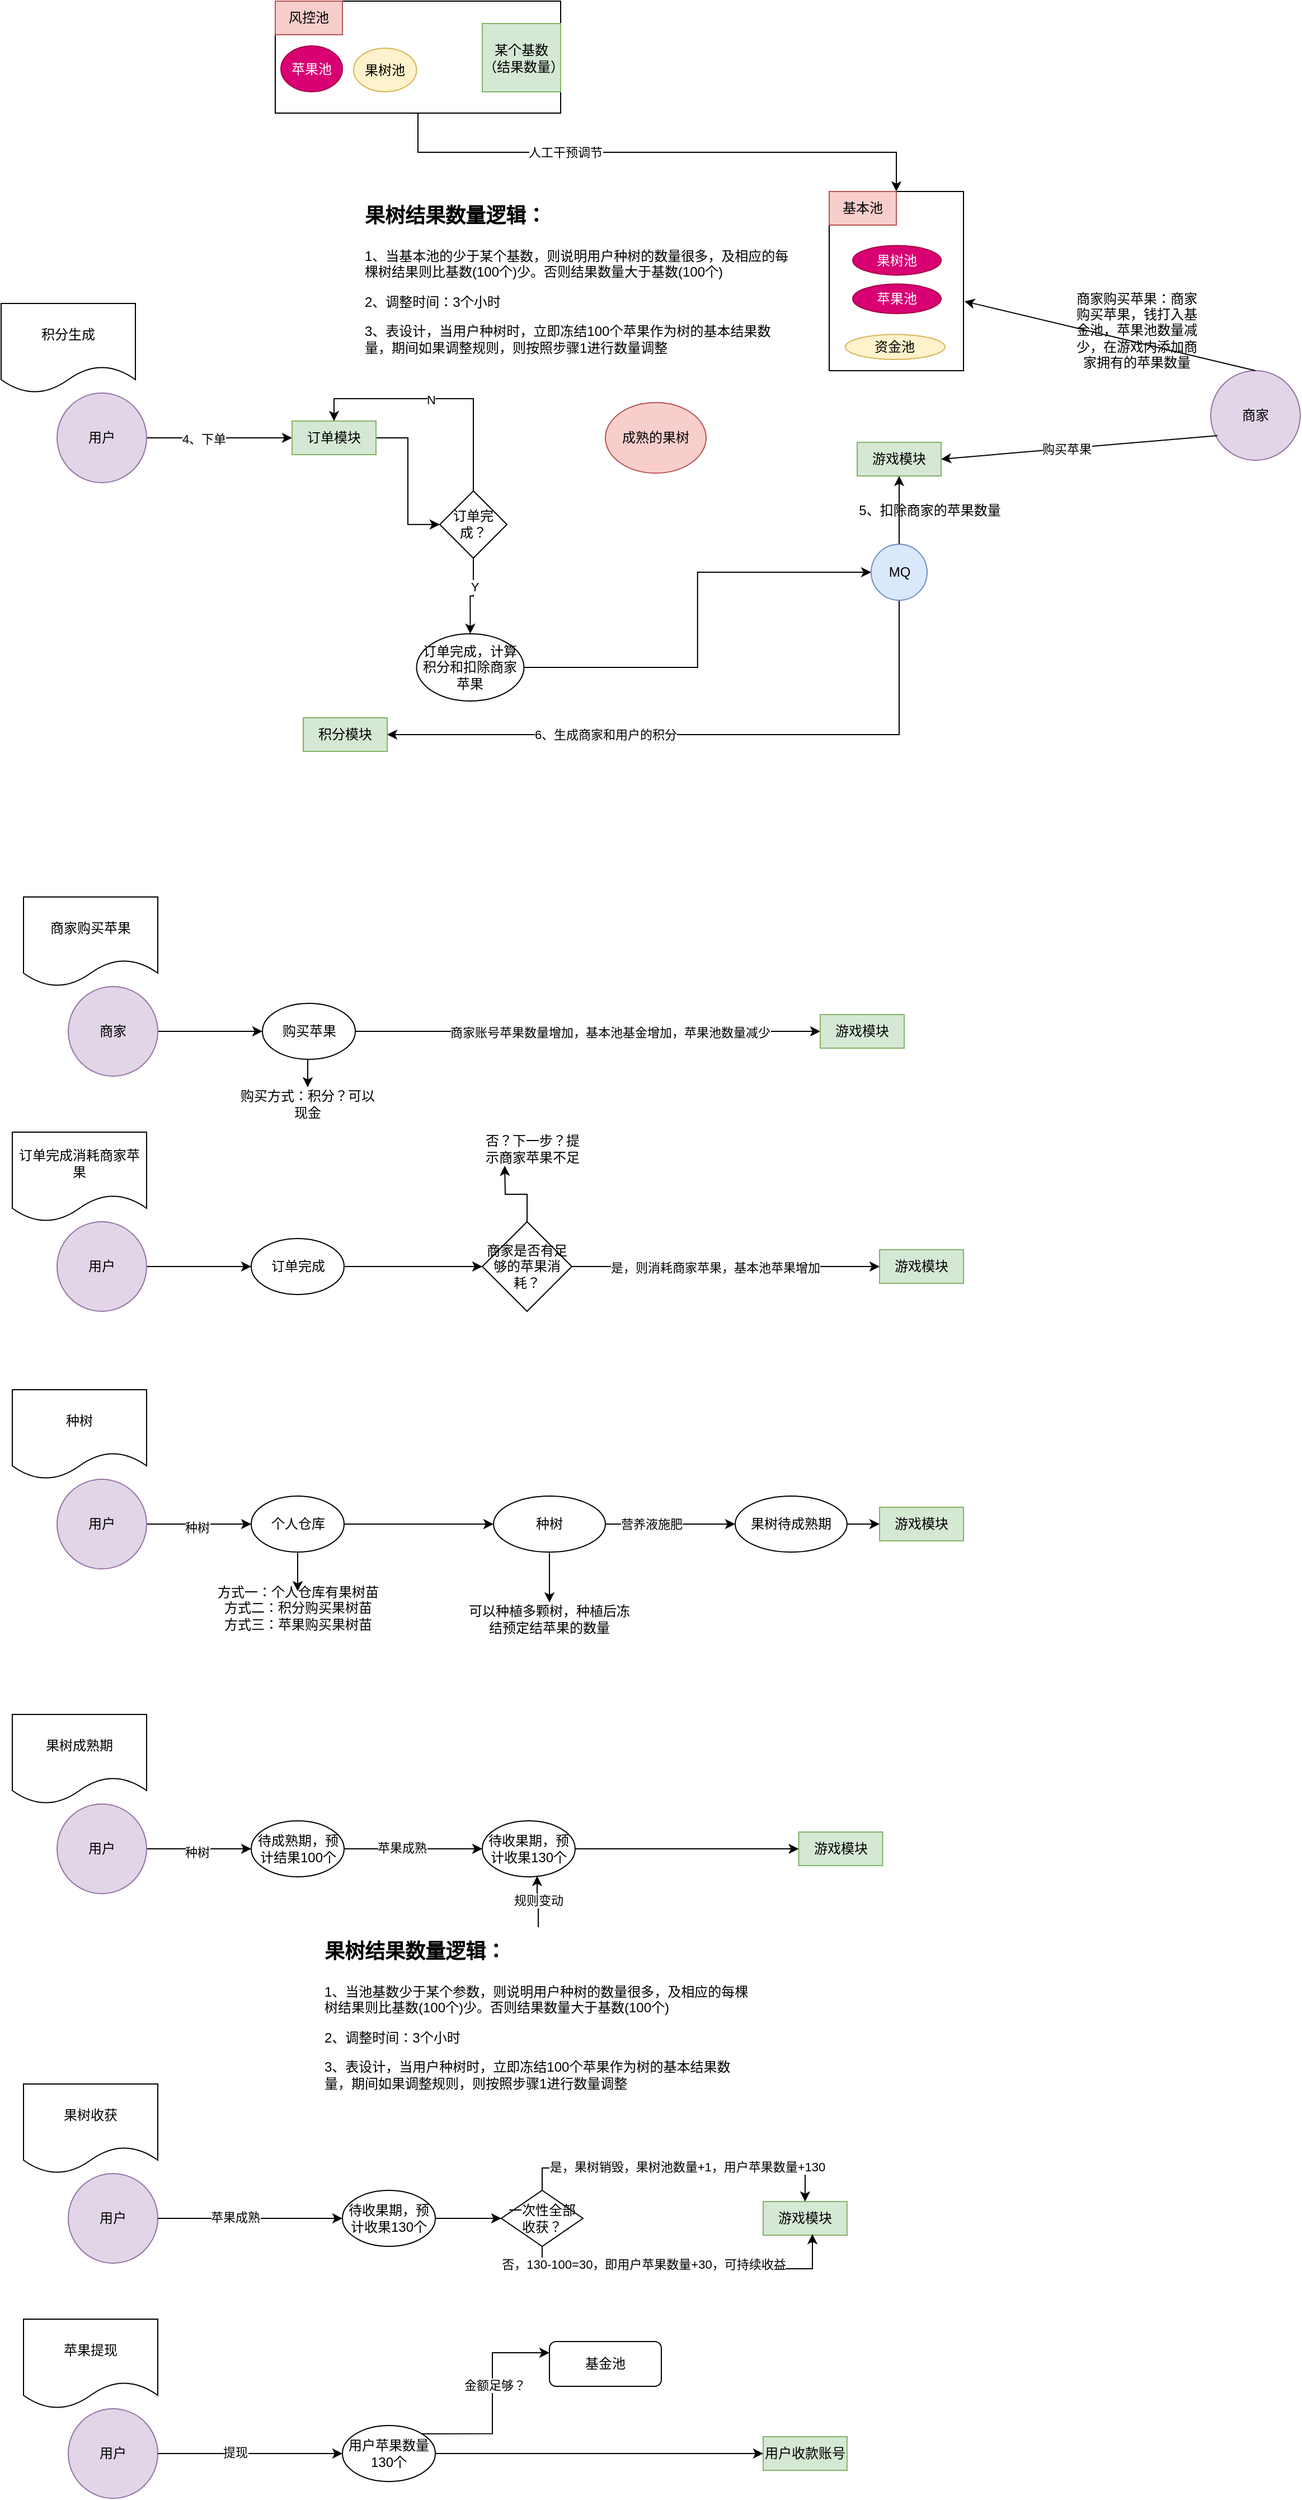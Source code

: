 <mxfile version="22.1.3" type="github">
  <diagram name="第 1 页" id="BHudBMk0eO3V-7AMpbIP">
    <mxGraphModel dx="1379" dy="828" grid="1" gridSize="10" guides="1" tooltips="1" connect="1" arrows="1" fold="1" page="1" pageScale="1" pageWidth="827" pageHeight="1169" math="0" shadow="0">
      <root>
        <mxCell id="0" />
        <mxCell id="1" parent="0" />
        <mxCell id="A0oJKM3CM-BFHdC1iKpo-1" value="积分生成" style="shape=document;whiteSpace=wrap;html=1;boundedLbl=1;" parent="1" vertex="1">
          <mxGeometry x="20" y="290" width="120" height="80" as="geometry" />
        </mxCell>
        <mxCell id="A0oJKM3CM-BFHdC1iKpo-2" style="edgeStyle=orthogonalEdgeStyle;rounded=0;orthogonalLoop=1;jettySize=auto;html=1;exitX=1;exitY=0.5;exitDx=0;exitDy=0;" parent="1" source="A0oJKM3CM-BFHdC1iKpo-4" target="A0oJKM3CM-BFHdC1iKpo-7" edge="1">
          <mxGeometry relative="1" as="geometry" />
        </mxCell>
        <mxCell id="A0oJKM3CM-BFHdC1iKpo-3" value="4、下单" style="edgeLabel;html=1;align=center;verticalAlign=middle;resizable=0;points=[];" parent="A0oJKM3CM-BFHdC1iKpo-2" vertex="1" connectable="0">
          <mxGeometry x="-0.217" y="-1" relative="1" as="geometry">
            <mxPoint as="offset" />
          </mxGeometry>
        </mxCell>
        <mxCell id="A0oJKM3CM-BFHdC1iKpo-4" value="用户" style="ellipse;whiteSpace=wrap;html=1;aspect=fixed;fillColor=#e1d5e7;strokeColor=#9673a6;" parent="1" vertex="1">
          <mxGeometry x="70" y="370" width="80" height="80" as="geometry" />
        </mxCell>
        <mxCell id="A0oJKM3CM-BFHdC1iKpo-5" value="商家" style="ellipse;whiteSpace=wrap;html=1;aspect=fixed;fillColor=#e1d5e7;strokeColor=#9673a6;" parent="1" vertex="1">
          <mxGeometry x="1100.95" y="350" width="80" height="80" as="geometry" />
        </mxCell>
        <mxCell id="A0oJKM3CM-BFHdC1iKpo-6" style="edgeStyle=orthogonalEdgeStyle;rounded=0;orthogonalLoop=1;jettySize=auto;html=1;exitX=1;exitY=0.5;exitDx=0;exitDy=0;entryX=0;entryY=0.5;entryDx=0;entryDy=0;" parent="1" source="A0oJKM3CM-BFHdC1iKpo-7" target="A0oJKM3CM-BFHdC1iKpo-29" edge="1">
          <mxGeometry relative="1" as="geometry" />
        </mxCell>
        <mxCell id="A0oJKM3CM-BFHdC1iKpo-7" value="订单模块" style="rounded=0;whiteSpace=wrap;html=1;fillColor=#d5e8d4;strokeColor=#82b366;" parent="1" vertex="1">
          <mxGeometry x="280" y="395" width="75" height="30" as="geometry" />
        </mxCell>
        <mxCell id="A0oJKM3CM-BFHdC1iKpo-8" value="" style="rounded=0;whiteSpace=wrap;html=1;" parent="1" vertex="1">
          <mxGeometry x="760" y="190" width="120" height="160" as="geometry" />
        </mxCell>
        <mxCell id="A0oJKM3CM-BFHdC1iKpo-9" value="基本池" style="text;html=1;strokeColor=#b85450;fillColor=#f8cecc;align=center;verticalAlign=middle;whiteSpace=wrap;rounded=0;" parent="1" vertex="1">
          <mxGeometry x="760" y="190" width="60" height="30" as="geometry" />
        </mxCell>
        <mxCell id="A0oJKM3CM-BFHdC1iKpo-10" value="苹果池" style="ellipse;whiteSpace=wrap;html=1;fillColor=#d80073;fontColor=#ffffff;strokeColor=#A50040;" parent="1" vertex="1">
          <mxGeometry x="780.95" y="272.6" width="79.05" height="26.4" as="geometry" />
        </mxCell>
        <mxCell id="A0oJKM3CM-BFHdC1iKpo-11" value="资金池" style="ellipse;whiteSpace=wrap;html=1;fillColor=#fff2cc;strokeColor=#d6b656;" parent="1" vertex="1">
          <mxGeometry x="774.4" y="317.6" width="89.05" height="22.4" as="geometry" />
        </mxCell>
        <mxCell id="A0oJKM3CM-BFHdC1iKpo-12" style="edgeStyle=orthogonalEdgeStyle;rounded=0;orthogonalLoop=1;jettySize=auto;html=1;exitX=0.5;exitY=1;exitDx=0;exitDy=0;entryX=1;entryY=0;entryDx=0;entryDy=0;" parent="1" source="A0oJKM3CM-BFHdC1iKpo-14" target="A0oJKM3CM-BFHdC1iKpo-9" edge="1">
          <mxGeometry relative="1" as="geometry">
            <mxPoint x="369.975" y="178" as="targetPoint" />
          </mxGeometry>
        </mxCell>
        <mxCell id="A0oJKM3CM-BFHdC1iKpo-13" value="人工干预调节" style="edgeLabel;html=1;align=center;verticalAlign=middle;resizable=0;points=[];" parent="A0oJKM3CM-BFHdC1iKpo-12" vertex="1" connectable="0">
          <mxGeometry x="-0.334" relative="1" as="geometry">
            <mxPoint x="1" as="offset" />
          </mxGeometry>
        </mxCell>
        <mxCell id="A0oJKM3CM-BFHdC1iKpo-14" value="" style="rounded=0;whiteSpace=wrap;html=1;" parent="1" vertex="1">
          <mxGeometry x="265" y="20" width="255" height="100" as="geometry" />
        </mxCell>
        <mxCell id="A0oJKM3CM-BFHdC1iKpo-15" value="风控池" style="text;html=1;strokeColor=#b85450;fillColor=#f8cecc;align=center;verticalAlign=middle;whiteSpace=wrap;rounded=0;" parent="1" vertex="1">
          <mxGeometry x="265" y="20" width="60" height="30" as="geometry" />
        </mxCell>
        <mxCell id="A0oJKM3CM-BFHdC1iKpo-16" value="苹果池" style="ellipse;whiteSpace=wrap;html=1;fillColor=#d80073;fontColor=#ffffff;strokeColor=#A50040;" parent="1" vertex="1">
          <mxGeometry x="270" y="60" width="55" height="41" as="geometry" />
        </mxCell>
        <mxCell id="A0oJKM3CM-BFHdC1iKpo-22" value="游戏模块" style="rounded=0;whiteSpace=wrap;html=1;fillColor=#d5e8d4;strokeColor=#82b366;" parent="1" vertex="1">
          <mxGeometry x="785" y="414" width="75" height="30" as="geometry" />
        </mxCell>
        <mxCell id="A0oJKM3CM-BFHdC1iKpo-25" style="edgeStyle=orthogonalEdgeStyle;rounded=0;orthogonalLoop=1;jettySize=auto;html=1;exitX=0.5;exitY=0;exitDx=0;exitDy=0;entryX=0.5;entryY=0;entryDx=0;entryDy=0;" parent="1" source="A0oJKM3CM-BFHdC1iKpo-29" target="A0oJKM3CM-BFHdC1iKpo-7" edge="1">
          <mxGeometry relative="1" as="geometry" />
        </mxCell>
        <mxCell id="A0oJKM3CM-BFHdC1iKpo-26" value="N" style="edgeLabel;html=1;align=center;verticalAlign=middle;resizable=0;points=[];" parent="A0oJKM3CM-BFHdC1iKpo-25" vertex="1" connectable="0">
          <mxGeometry x="0.063" y="1" relative="1" as="geometry">
            <mxPoint as="offset" />
          </mxGeometry>
        </mxCell>
        <mxCell id="A0oJKM3CM-BFHdC1iKpo-27" style="edgeStyle=orthogonalEdgeStyle;rounded=0;orthogonalLoop=1;jettySize=auto;html=1;exitX=0.5;exitY=1;exitDx=0;exitDy=0;entryX=0.5;entryY=0;entryDx=0;entryDy=0;" parent="1" source="A0oJKM3CM-BFHdC1iKpo-29" target="A0oJKM3CM-BFHdC1iKpo-31" edge="1">
          <mxGeometry relative="1" as="geometry" />
        </mxCell>
        <mxCell id="A0oJKM3CM-BFHdC1iKpo-28" value="Y" style="edgeLabel;html=1;align=center;verticalAlign=middle;resizable=0;points=[];" parent="A0oJKM3CM-BFHdC1iKpo-27" vertex="1" connectable="0">
          <mxGeometry x="-0.272" y="1" relative="1" as="geometry">
            <mxPoint as="offset" />
          </mxGeometry>
        </mxCell>
        <mxCell id="A0oJKM3CM-BFHdC1iKpo-29" value="订单完成？" style="rhombus;whiteSpace=wrap;html=1;" parent="1" vertex="1">
          <mxGeometry x="412" y="457.4" width="60" height="60" as="geometry" />
        </mxCell>
        <mxCell id="A0oJKM3CM-BFHdC1iKpo-30" style="edgeStyle=orthogonalEdgeStyle;rounded=0;orthogonalLoop=1;jettySize=auto;html=1;exitX=1;exitY=0.5;exitDx=0;exitDy=0;entryX=0;entryY=0.5;entryDx=0;entryDy=0;" parent="1" source="A0oJKM3CM-BFHdC1iKpo-31" target="A0oJKM3CM-BFHdC1iKpo-35" edge="1">
          <mxGeometry relative="1" as="geometry" />
        </mxCell>
        <mxCell id="A0oJKM3CM-BFHdC1iKpo-31" value="订单完成，计算积分和扣除商家苹果" style="ellipse;whiteSpace=wrap;html=1;" parent="1" vertex="1">
          <mxGeometry x="391.24" y="585" width="96" height="60" as="geometry" />
        </mxCell>
        <mxCell id="A0oJKM3CM-BFHdC1iKpo-32" style="edgeStyle=orthogonalEdgeStyle;rounded=0;orthogonalLoop=1;jettySize=auto;html=1;exitX=0.5;exitY=0;exitDx=0;exitDy=0;entryX=0.5;entryY=1;entryDx=0;entryDy=0;" parent="1" source="A0oJKM3CM-BFHdC1iKpo-35" target="A0oJKM3CM-BFHdC1iKpo-22" edge="1">
          <mxGeometry relative="1" as="geometry" />
        </mxCell>
        <mxCell id="A0oJKM3CM-BFHdC1iKpo-33" style="edgeStyle=orthogonalEdgeStyle;rounded=0;orthogonalLoop=1;jettySize=auto;html=1;exitX=0.5;exitY=1;exitDx=0;exitDy=0;entryX=1;entryY=0.5;entryDx=0;entryDy=0;" parent="1" source="A0oJKM3CM-BFHdC1iKpo-35" target="A0oJKM3CM-BFHdC1iKpo-37" edge="1">
          <mxGeometry relative="1" as="geometry" />
        </mxCell>
        <mxCell id="A0oJKM3CM-BFHdC1iKpo-34" value="6、生成商家和用户的积分" style="edgeLabel;html=1;align=center;verticalAlign=middle;resizable=0;points=[];" parent="A0oJKM3CM-BFHdC1iKpo-33" vertex="1" connectable="0">
          <mxGeometry x="0.324" relative="1" as="geometry">
            <mxPoint as="offset" />
          </mxGeometry>
        </mxCell>
        <mxCell id="A0oJKM3CM-BFHdC1iKpo-35" value="MQ" style="ellipse;whiteSpace=wrap;html=1;aspect=fixed;fillColor=#dae8fc;strokeColor=#6c8ebf;" parent="1" vertex="1">
          <mxGeometry x="797.5" y="505" width="50" height="50" as="geometry" />
        </mxCell>
        <mxCell id="A0oJKM3CM-BFHdC1iKpo-36" value="5、扣除商家的苹果数量" style="text;html=1;strokeColor=none;fillColor=none;align=center;verticalAlign=middle;whiteSpace=wrap;rounded=0;" parent="1" vertex="1">
          <mxGeometry x="780" y="460" width="140" height="30" as="geometry" />
        </mxCell>
        <mxCell id="A0oJKM3CM-BFHdC1iKpo-37" value="积分模块" style="rounded=0;whiteSpace=wrap;html=1;fillColor=#d5e8d4;strokeColor=#82b366;" parent="1" vertex="1">
          <mxGeometry x="290" y="660" width="75" height="30" as="geometry" />
        </mxCell>
        <mxCell id="A0oJKM3CM-BFHdC1iKpo-62" value="果树池" style="ellipse;whiteSpace=wrap;html=1;fillColor=#fff2cc;strokeColor=#d6b656;" parent="1" vertex="1">
          <mxGeometry x="335" y="62" width="56.24" height="39" as="geometry" />
        </mxCell>
        <mxCell id="A0oJKM3CM-BFHdC1iKpo-68" value="果树池" style="ellipse;whiteSpace=wrap;html=1;fillColor=#d80073;fontColor=#ffffff;strokeColor=#A50040;" parent="1" vertex="1">
          <mxGeometry x="780.95" y="238.3" width="79.05" height="26.4" as="geometry" />
        </mxCell>
        <mxCell id="A0oJKM3CM-BFHdC1iKpo-71" value="" style="endArrow=classic;html=1;rounded=0;exitX=0.5;exitY=0;exitDx=0;exitDy=0;entryX=1.008;entryY=0.613;entryDx=0;entryDy=0;entryPerimeter=0;" parent="1" source="A0oJKM3CM-BFHdC1iKpo-5" target="A0oJKM3CM-BFHdC1iKpo-8" edge="1">
          <mxGeometry width="50" height="50" relative="1" as="geometry">
            <mxPoint x="1090" y="330" as="sourcePoint" />
            <mxPoint x="1140" y="280" as="targetPoint" />
          </mxGeometry>
        </mxCell>
        <mxCell id="A0oJKM3CM-BFHdC1iKpo-72" value="商家购买苹果：商家购买苹果，钱打入基金池，苹果池数量减少，在游戏内添加商家拥有的苹果数量" style="text;html=1;strokeColor=none;fillColor=none;align=center;verticalAlign=middle;whiteSpace=wrap;rounded=0;" parent="1" vertex="1">
          <mxGeometry x="980" y="299" width="110" height="30" as="geometry" />
        </mxCell>
        <mxCell id="A0oJKM3CM-BFHdC1iKpo-73" value="" style="endArrow=classic;html=1;rounded=0;exitX=0.076;exitY=0.725;exitDx=0;exitDy=0;exitPerimeter=0;entryX=1;entryY=0.5;entryDx=0;entryDy=0;" parent="1" source="A0oJKM3CM-BFHdC1iKpo-5" target="A0oJKM3CM-BFHdC1iKpo-22" edge="1">
          <mxGeometry width="50" height="50" relative="1" as="geometry">
            <mxPoint x="1020" y="450" as="sourcePoint" />
            <mxPoint x="880" y="430" as="targetPoint" />
          </mxGeometry>
        </mxCell>
        <mxCell id="A0oJKM3CM-BFHdC1iKpo-74" value="购买苹果" style="edgeLabel;html=1;align=center;verticalAlign=middle;resizable=0;points=[];" parent="A0oJKM3CM-BFHdC1iKpo-73" vertex="1" connectable="0">
          <mxGeometry x="0.085" relative="1" as="geometry">
            <mxPoint x="-1" as="offset" />
          </mxGeometry>
        </mxCell>
        <mxCell id="A0oJKM3CM-BFHdC1iKpo-75" value="成熟的果树" style="ellipse;whiteSpace=wrap;html=1;fillColor=#f8cecc;strokeColor=#b85450;" parent="1" vertex="1">
          <mxGeometry x="560" y="378.5" width="90" height="63" as="geometry" />
        </mxCell>
        <mxCell id="A0oJKM3CM-BFHdC1iKpo-76" value="&lt;h1&gt;&lt;font style=&quot;font-size: 18px;&quot;&gt;果树结果数量逻辑：&lt;/font&gt;&lt;/h1&gt;&lt;p&gt;1、当基本池的少于某个基数，则说明用户种树的数量很多，及相应的每棵树结果则比基数(100个)少。否则结果数量大于基数(100个)&lt;/p&gt;&lt;p&gt;2、调整时间：3个小时&lt;/p&gt;&lt;p&gt;3、表设计，当用户种树时，立即冻结100个苹果作为树的基本结果数量，期间如果调整规则，则按照步骤1进行数量调整&lt;/p&gt;&lt;p&gt;&lt;br&gt;&lt;/p&gt;&lt;p&gt;&lt;br&gt;&lt;/p&gt;" style="text;html=1;strokeColor=none;fillColor=none;spacing=5;spacingTop=-20;whiteSpace=wrap;overflow=hidden;rounded=0;" parent="1" vertex="1">
          <mxGeometry x="340" y="190" width="392.76" height="150" as="geometry" />
        </mxCell>
        <mxCell id="A0oJKM3CM-BFHdC1iKpo-77" value="某个基数（结果数量）" style="text;html=1;strokeColor=#82b366;fillColor=#d5e8d4;align=center;verticalAlign=middle;whiteSpace=wrap;rounded=0;" parent="1" vertex="1">
          <mxGeometry x="450" y="40" width="70" height="61" as="geometry" />
        </mxCell>
        <mxCell id="A0oJKM3CM-BFHdC1iKpo-80" value="商家购买苹果" style="shape=document;whiteSpace=wrap;html=1;boundedLbl=1;" parent="1" vertex="1">
          <mxGeometry x="40" y="820" width="120" height="80" as="geometry" />
        </mxCell>
        <mxCell id="A0oJKM3CM-BFHdC1iKpo-92" style="edgeStyle=orthogonalEdgeStyle;rounded=0;orthogonalLoop=1;jettySize=auto;html=1;exitX=1;exitY=0.5;exitDx=0;exitDy=0;entryX=0;entryY=0.5;entryDx=0;entryDy=0;" parent="1" source="A0oJKM3CM-BFHdC1iKpo-81" target="A0oJKM3CM-BFHdC1iKpo-90" edge="1">
          <mxGeometry relative="1" as="geometry">
            <mxPoint x="360" y="960" as="targetPoint" />
          </mxGeometry>
        </mxCell>
        <mxCell id="A0oJKM3CM-BFHdC1iKpo-81" value="商家" style="ellipse;whiteSpace=wrap;html=1;aspect=fixed;fillColor=#e1d5e7;strokeColor=#9673a6;" parent="1" vertex="1">
          <mxGeometry x="80" y="900" width="80" height="80" as="geometry" />
        </mxCell>
        <mxCell id="A0oJKM3CM-BFHdC1iKpo-93" style="edgeStyle=orthogonalEdgeStyle;rounded=0;orthogonalLoop=1;jettySize=auto;html=1;exitX=1;exitY=0.5;exitDx=0;exitDy=0;entryX=0;entryY=0.5;entryDx=0;entryDy=0;" parent="1" source="A0oJKM3CM-BFHdC1iKpo-90" target="A0oJKM3CM-BFHdC1iKpo-91" edge="1">
          <mxGeometry relative="1" as="geometry" />
        </mxCell>
        <mxCell id="A0oJKM3CM-BFHdC1iKpo-106" value="商家账号苹果数量增加，基本池基金增加，苹果池数量减少" style="edgeLabel;html=1;align=center;verticalAlign=middle;resizable=0;points=[];" parent="A0oJKM3CM-BFHdC1iKpo-93" vertex="1" connectable="0">
          <mxGeometry x="0.095" y="-1" relative="1" as="geometry">
            <mxPoint as="offset" />
          </mxGeometry>
        </mxCell>
        <mxCell id="A0oJKM3CM-BFHdC1iKpo-95" style="edgeStyle=orthogonalEdgeStyle;rounded=0;orthogonalLoop=1;jettySize=auto;html=1;exitX=0.5;exitY=1;exitDx=0;exitDy=0;entryX=0.5;entryY=0;entryDx=0;entryDy=0;" parent="1" source="A0oJKM3CM-BFHdC1iKpo-90" target="A0oJKM3CM-BFHdC1iKpo-94" edge="1">
          <mxGeometry relative="1" as="geometry" />
        </mxCell>
        <mxCell id="A0oJKM3CM-BFHdC1iKpo-90" value="购买苹果" style="ellipse;whiteSpace=wrap;html=1;" parent="1" vertex="1">
          <mxGeometry x="253.5" y="915" width="83" height="50" as="geometry" />
        </mxCell>
        <mxCell id="A0oJKM3CM-BFHdC1iKpo-91" value="游戏模块" style="rounded=0;whiteSpace=wrap;html=1;fillColor=#d5e8d4;strokeColor=#82b366;" parent="1" vertex="1">
          <mxGeometry x="752" y="925" width="75" height="30" as="geometry" />
        </mxCell>
        <mxCell id="A0oJKM3CM-BFHdC1iKpo-94" value="购买方式：积分？可以&lt;br&gt;现金" style="text;html=1;strokeColor=none;fillColor=none;align=center;verticalAlign=middle;whiteSpace=wrap;rounded=0;" parent="1" vertex="1">
          <mxGeometry x="233" y="990" width="122" height="30" as="geometry" />
        </mxCell>
        <mxCell id="A0oJKM3CM-BFHdC1iKpo-97" value="订单完成消耗商家苹果" style="shape=document;whiteSpace=wrap;html=1;boundedLbl=1;" parent="1" vertex="1">
          <mxGeometry x="30" y="1030" width="120" height="80" as="geometry" />
        </mxCell>
        <mxCell id="A0oJKM3CM-BFHdC1iKpo-98" style="edgeStyle=orthogonalEdgeStyle;rounded=0;orthogonalLoop=1;jettySize=auto;html=1;exitX=1;exitY=0.5;exitDx=0;exitDy=0;entryX=0;entryY=0.5;entryDx=0;entryDy=0;" parent="1" source="A0oJKM3CM-BFHdC1iKpo-99" target="A0oJKM3CM-BFHdC1iKpo-103" edge="1">
          <mxGeometry relative="1" as="geometry">
            <mxPoint x="350" y="1170" as="targetPoint" />
          </mxGeometry>
        </mxCell>
        <mxCell id="A0oJKM3CM-BFHdC1iKpo-99" value="用户" style="ellipse;whiteSpace=wrap;html=1;aspect=fixed;fillColor=#e1d5e7;strokeColor=#9673a6;" parent="1" vertex="1">
          <mxGeometry x="70" y="1110" width="80" height="80" as="geometry" />
        </mxCell>
        <mxCell id="A0oJKM3CM-BFHdC1iKpo-113" style="edgeStyle=orthogonalEdgeStyle;rounded=0;orthogonalLoop=1;jettySize=auto;html=1;exitX=1;exitY=0.5;exitDx=0;exitDy=0;entryX=0;entryY=0.5;entryDx=0;entryDy=0;" parent="1" source="A0oJKM3CM-BFHdC1iKpo-103" target="A0oJKM3CM-BFHdC1iKpo-107" edge="1">
          <mxGeometry relative="1" as="geometry" />
        </mxCell>
        <mxCell id="A0oJKM3CM-BFHdC1iKpo-103" value="订单完成" style="ellipse;whiteSpace=wrap;html=1;" parent="1" vertex="1">
          <mxGeometry x="243.5" y="1125" width="83" height="50" as="geometry" />
        </mxCell>
        <mxCell id="A0oJKM3CM-BFHdC1iKpo-104" value="游戏模块" style="rounded=0;whiteSpace=wrap;html=1;fillColor=#d5e8d4;strokeColor=#82b366;" parent="1" vertex="1">
          <mxGeometry x="805" y="1135" width="75" height="30" as="geometry" />
        </mxCell>
        <mxCell id="A0oJKM3CM-BFHdC1iKpo-108" style="edgeStyle=orthogonalEdgeStyle;rounded=0;orthogonalLoop=1;jettySize=auto;html=1;exitX=1;exitY=0.5;exitDx=0;exitDy=0;entryX=0;entryY=0.5;entryDx=0;entryDy=0;" parent="1" source="A0oJKM3CM-BFHdC1iKpo-107" target="A0oJKM3CM-BFHdC1iKpo-104" edge="1">
          <mxGeometry relative="1" as="geometry">
            <mxPoint x="700" y="1160" as="targetPoint" />
          </mxGeometry>
        </mxCell>
        <mxCell id="A0oJKM3CM-BFHdC1iKpo-110" value="是，则消耗商家苹果，基本池苹果增加" style="edgeLabel;html=1;align=center;verticalAlign=middle;resizable=0;points=[];" parent="A0oJKM3CM-BFHdC1iKpo-108" vertex="1" connectable="0">
          <mxGeometry x="-0.074" y="-1" relative="1" as="geometry">
            <mxPoint as="offset" />
          </mxGeometry>
        </mxCell>
        <mxCell id="A0oJKM3CM-BFHdC1iKpo-111" style="edgeStyle=orthogonalEdgeStyle;rounded=0;orthogonalLoop=1;jettySize=auto;html=1;exitX=0.5;exitY=0;exitDx=0;exitDy=0;" parent="1" source="A0oJKM3CM-BFHdC1iKpo-107" edge="1">
          <mxGeometry relative="1" as="geometry">
            <mxPoint x="470" y="1060" as="targetPoint" />
          </mxGeometry>
        </mxCell>
        <mxCell id="A0oJKM3CM-BFHdC1iKpo-107" value="商家是否有足够的苹果消耗？" style="rhombus;whiteSpace=wrap;html=1;" parent="1" vertex="1">
          <mxGeometry x="450" y="1110" width="80" height="80" as="geometry" />
        </mxCell>
        <mxCell id="A0oJKM3CM-BFHdC1iKpo-112" value="否？下一步？提示商家苹果不足" style="text;html=1;strokeColor=none;fillColor=none;align=center;verticalAlign=middle;whiteSpace=wrap;rounded=0;" parent="1" vertex="1">
          <mxGeometry x="450" y="1030" width="90" height="30" as="geometry" />
        </mxCell>
        <mxCell id="A0oJKM3CM-BFHdC1iKpo-114" value="种树" style="shape=document;whiteSpace=wrap;html=1;boundedLbl=1;" parent="1" vertex="1">
          <mxGeometry x="30" y="1260" width="120" height="80" as="geometry" />
        </mxCell>
        <mxCell id="A0oJKM3CM-BFHdC1iKpo-115" style="edgeStyle=orthogonalEdgeStyle;rounded=0;orthogonalLoop=1;jettySize=auto;html=1;exitX=1;exitY=0.5;exitDx=0;exitDy=0;entryX=0;entryY=0.5;entryDx=0;entryDy=0;" parent="1" source="A0oJKM3CM-BFHdC1iKpo-116" target="A0oJKM3CM-BFHdC1iKpo-119" edge="1">
          <mxGeometry relative="1" as="geometry">
            <mxPoint x="350" y="1400" as="targetPoint" />
          </mxGeometry>
        </mxCell>
        <mxCell id="A0oJKM3CM-BFHdC1iKpo-128" value="种树" style="edgeLabel;html=1;align=center;verticalAlign=middle;resizable=0;points=[];" parent="A0oJKM3CM-BFHdC1iKpo-115" vertex="1" connectable="0">
          <mxGeometry x="-0.037" y="-3" relative="1" as="geometry">
            <mxPoint as="offset" />
          </mxGeometry>
        </mxCell>
        <mxCell id="A0oJKM3CM-BFHdC1iKpo-116" value="用户" style="ellipse;whiteSpace=wrap;html=1;aspect=fixed;fillColor=#e1d5e7;strokeColor=#9673a6;" parent="1" vertex="1">
          <mxGeometry x="70" y="1340" width="80" height="80" as="geometry" />
        </mxCell>
        <mxCell id="A0oJKM3CM-BFHdC1iKpo-117" style="edgeStyle=orthogonalEdgeStyle;rounded=0;orthogonalLoop=1;jettySize=auto;html=1;exitX=0.5;exitY=1;exitDx=0;exitDy=0;entryX=0.5;entryY=0;entryDx=0;entryDy=0;" parent="1" source="A0oJKM3CM-BFHdC1iKpo-119" target="A0oJKM3CM-BFHdC1iKpo-121" edge="1">
          <mxGeometry relative="1" as="geometry" />
        </mxCell>
        <mxCell id="A0oJKM3CM-BFHdC1iKpo-118" style="edgeStyle=orthogonalEdgeStyle;rounded=0;orthogonalLoop=1;jettySize=auto;html=1;exitX=1;exitY=0.5;exitDx=0;exitDy=0;entryX=0;entryY=0.5;entryDx=0;entryDy=0;" parent="1" source="A0oJKM3CM-BFHdC1iKpo-119" target="A0oJKM3CM-BFHdC1iKpo-129" edge="1">
          <mxGeometry relative="1" as="geometry">
            <mxPoint x="450" y="1380" as="targetPoint" />
          </mxGeometry>
        </mxCell>
        <mxCell id="A0oJKM3CM-BFHdC1iKpo-119" value="个人仓库" style="ellipse;whiteSpace=wrap;html=1;" parent="1" vertex="1">
          <mxGeometry x="243.5" y="1355" width="83" height="50" as="geometry" />
        </mxCell>
        <mxCell id="A0oJKM3CM-BFHdC1iKpo-120" value="游戏模块" style="rounded=0;whiteSpace=wrap;html=1;fillColor=#d5e8d4;strokeColor=#82b366;" parent="1" vertex="1">
          <mxGeometry x="805" y="1365" width="75" height="30" as="geometry" />
        </mxCell>
        <mxCell id="A0oJKM3CM-BFHdC1iKpo-121" value="方式一：个人仓库有果树苗&lt;br&gt;方式二：积分购买果树苗&lt;br&gt;方式三：苹果购买果树苗" style="text;html=1;strokeColor=none;fillColor=none;align=center;verticalAlign=middle;whiteSpace=wrap;rounded=0;" parent="1" vertex="1">
          <mxGeometry x="201.5" y="1440" width="167" height="30" as="geometry" />
        </mxCell>
        <mxCell id="A0oJKM3CM-BFHdC1iKpo-132" value="" style="edgeStyle=orthogonalEdgeStyle;rounded=0;orthogonalLoop=1;jettySize=auto;html=1;" parent="1" source="A0oJKM3CM-BFHdC1iKpo-129" target="A0oJKM3CM-BFHdC1iKpo-131" edge="1">
          <mxGeometry relative="1" as="geometry" />
        </mxCell>
        <mxCell id="A0oJKM3CM-BFHdC1iKpo-134" value="营养液施肥" style="edgeLabel;html=1;align=center;verticalAlign=middle;resizable=0;points=[];" parent="A0oJKM3CM-BFHdC1iKpo-132" vertex="1" connectable="0">
          <mxGeometry x="-0.3" relative="1" as="geometry">
            <mxPoint as="offset" />
          </mxGeometry>
        </mxCell>
        <mxCell id="A0oJKM3CM-BFHdC1iKpo-136" style="edgeStyle=orthogonalEdgeStyle;rounded=0;orthogonalLoop=1;jettySize=auto;html=1;exitX=0.5;exitY=1;exitDx=0;exitDy=0;entryX=0.5;entryY=0;entryDx=0;entryDy=0;" parent="1" source="A0oJKM3CM-BFHdC1iKpo-129" target="A0oJKM3CM-BFHdC1iKpo-135" edge="1">
          <mxGeometry relative="1" as="geometry" />
        </mxCell>
        <mxCell id="A0oJKM3CM-BFHdC1iKpo-129" value="种树" style="ellipse;whiteSpace=wrap;html=1;" parent="1" vertex="1">
          <mxGeometry x="460" y="1355" width="100" height="50" as="geometry" />
        </mxCell>
        <mxCell id="A0oJKM3CM-BFHdC1iKpo-133" style="edgeStyle=orthogonalEdgeStyle;rounded=0;orthogonalLoop=1;jettySize=auto;html=1;exitX=1;exitY=0.5;exitDx=0;exitDy=0;entryX=0;entryY=0.5;entryDx=0;entryDy=0;" parent="1" source="A0oJKM3CM-BFHdC1iKpo-131" target="A0oJKM3CM-BFHdC1iKpo-120" edge="1">
          <mxGeometry relative="1" as="geometry" />
        </mxCell>
        <mxCell id="A0oJKM3CM-BFHdC1iKpo-131" value="果树待成熟期" style="ellipse;whiteSpace=wrap;html=1;" parent="1" vertex="1">
          <mxGeometry x="675.95" y="1355" width="100" height="50" as="geometry" />
        </mxCell>
        <mxCell id="A0oJKM3CM-BFHdC1iKpo-135" value="可以种植多颗树，种植后冻结预定结苹果的数量" style="text;html=1;strokeColor=none;fillColor=none;align=center;verticalAlign=middle;whiteSpace=wrap;rounded=0;" parent="1" vertex="1">
          <mxGeometry x="435" y="1450" width="150" height="30" as="geometry" />
        </mxCell>
        <mxCell id="A0oJKM3CM-BFHdC1iKpo-137" value="果树成熟期" style="shape=document;whiteSpace=wrap;html=1;boundedLbl=1;" parent="1" vertex="1">
          <mxGeometry x="30" y="1550" width="120" height="80" as="geometry" />
        </mxCell>
        <mxCell id="A0oJKM3CM-BFHdC1iKpo-138" style="edgeStyle=orthogonalEdgeStyle;rounded=0;orthogonalLoop=1;jettySize=auto;html=1;exitX=1;exitY=0.5;exitDx=0;exitDy=0;entryX=0;entryY=0.5;entryDx=0;entryDy=0;" parent="1" source="A0oJKM3CM-BFHdC1iKpo-140" target="A0oJKM3CM-BFHdC1iKpo-143" edge="1">
          <mxGeometry relative="1" as="geometry">
            <mxPoint x="350" y="1690" as="targetPoint" />
          </mxGeometry>
        </mxCell>
        <mxCell id="A0oJKM3CM-BFHdC1iKpo-139" value="种树" style="edgeLabel;html=1;align=center;verticalAlign=middle;resizable=0;points=[];" parent="A0oJKM3CM-BFHdC1iKpo-138" vertex="1" connectable="0">
          <mxGeometry x="-0.037" y="-3" relative="1" as="geometry">
            <mxPoint as="offset" />
          </mxGeometry>
        </mxCell>
        <mxCell id="A0oJKM3CM-BFHdC1iKpo-140" value="用户" style="ellipse;whiteSpace=wrap;html=1;aspect=fixed;fillColor=#e1d5e7;strokeColor=#9673a6;" parent="1" vertex="1">
          <mxGeometry x="70" y="1630" width="80" height="80" as="geometry" />
        </mxCell>
        <mxCell id="A0oJKM3CM-BFHdC1iKpo-158" value="" style="edgeStyle=orthogonalEdgeStyle;rounded=0;orthogonalLoop=1;jettySize=auto;html=1;" parent="1" source="A0oJKM3CM-BFHdC1iKpo-143" target="A0oJKM3CM-BFHdC1iKpo-157" edge="1">
          <mxGeometry relative="1" as="geometry" />
        </mxCell>
        <mxCell id="A0oJKM3CM-BFHdC1iKpo-165" value="苹果成熟" style="edgeLabel;html=1;align=center;verticalAlign=middle;resizable=0;points=[];" parent="A0oJKM3CM-BFHdC1iKpo-158" vertex="1" connectable="0">
          <mxGeometry x="-0.182" y="1" relative="1" as="geometry">
            <mxPoint x="1" as="offset" />
          </mxGeometry>
        </mxCell>
        <mxCell id="A0oJKM3CM-BFHdC1iKpo-143" value="待成熟期，预计结果100个" style="ellipse;whiteSpace=wrap;html=1;" parent="1" vertex="1">
          <mxGeometry x="243.5" y="1645" width="83" height="50" as="geometry" />
        </mxCell>
        <mxCell id="A0oJKM3CM-BFHdC1iKpo-144" value="游戏模块" style="rounded=0;whiteSpace=wrap;html=1;fillColor=#d5e8d4;strokeColor=#82b366;" parent="1" vertex="1">
          <mxGeometry x="732.76" y="1655" width="75" height="30" as="geometry" />
        </mxCell>
        <mxCell id="A0oJKM3CM-BFHdC1iKpo-163" style="edgeStyle=orthogonalEdgeStyle;rounded=0;orthogonalLoop=1;jettySize=auto;html=1;exitX=1;exitY=0.5;exitDx=0;exitDy=0;entryX=0;entryY=0.5;entryDx=0;entryDy=0;" parent="1" source="A0oJKM3CM-BFHdC1iKpo-157" target="A0oJKM3CM-BFHdC1iKpo-144" edge="1">
          <mxGeometry relative="1" as="geometry" />
        </mxCell>
        <mxCell id="A0oJKM3CM-BFHdC1iKpo-157" value="待收果期，预计收果130个" style="ellipse;whiteSpace=wrap;html=1;" parent="1" vertex="1">
          <mxGeometry x="450" y="1645" width="83" height="50" as="geometry" />
        </mxCell>
        <mxCell id="A0oJKM3CM-BFHdC1iKpo-160" value="&lt;h1&gt;&lt;font style=&quot;font-size: 18px;&quot;&gt;果树结果数量逻辑：&lt;/font&gt;&lt;/h1&gt;&lt;p&gt;1、当池基数少于某个参数，则说明用户种树的数量很多，及相应的每棵树结果则比基数(100个)少。否则结果数量大于基数(100个)&lt;/p&gt;&lt;p&gt;2、调整时间：3个小时&lt;/p&gt;&lt;p&gt;3、表设计，当用户种树时，立即冻结100个苹果作为树的基本结果数量，期间如果调整规则，则按照步骤1进行数量调整&lt;/p&gt;&lt;p&gt;&lt;br&gt;&lt;/p&gt;&lt;p&gt;&lt;br&gt;&lt;/p&gt;" style="text;html=1;strokeColor=none;fillColor=none;spacing=5;spacingTop=-20;whiteSpace=wrap;overflow=hidden;rounded=0;" parent="1" vertex="1">
          <mxGeometry x="303.62" y="1740" width="392.76" height="150" as="geometry" />
        </mxCell>
        <mxCell id="A0oJKM3CM-BFHdC1iKpo-161" style="edgeStyle=orthogonalEdgeStyle;rounded=0;orthogonalLoop=1;jettySize=auto;html=1;exitX=0.5;exitY=0;exitDx=0;exitDy=0;entryX=0.59;entryY=0.984;entryDx=0;entryDy=0;entryPerimeter=0;" parent="1" source="A0oJKM3CM-BFHdC1iKpo-160" target="A0oJKM3CM-BFHdC1iKpo-157" edge="1">
          <mxGeometry relative="1" as="geometry" />
        </mxCell>
        <mxCell id="A0oJKM3CM-BFHdC1iKpo-162" value="规则变动" style="edgeLabel;html=1;align=center;verticalAlign=middle;resizable=0;points=[];" parent="A0oJKM3CM-BFHdC1iKpo-161" vertex="1" connectable="0">
          <mxGeometry x="-0.038" y="-1" relative="1" as="geometry">
            <mxPoint y="-1" as="offset" />
          </mxGeometry>
        </mxCell>
        <mxCell id="A0oJKM3CM-BFHdC1iKpo-166" value="果树收获" style="shape=document;whiteSpace=wrap;html=1;boundedLbl=1;" parent="1" vertex="1">
          <mxGeometry x="40" y="1880" width="120" height="80" as="geometry" />
        </mxCell>
        <mxCell id="A0oJKM3CM-BFHdC1iKpo-169" value="用户" style="ellipse;whiteSpace=wrap;html=1;aspect=fixed;fillColor=#e1d5e7;strokeColor=#9673a6;" parent="1" vertex="1">
          <mxGeometry x="80" y="1960" width="80" height="80" as="geometry" />
        </mxCell>
        <mxCell id="A0oJKM3CM-BFHdC1iKpo-170" value="" style="edgeStyle=orthogonalEdgeStyle;rounded=0;orthogonalLoop=1;jettySize=auto;html=1;exitX=1;exitY=0.5;exitDx=0;exitDy=0;" parent="1" source="A0oJKM3CM-BFHdC1iKpo-169" target="A0oJKM3CM-BFHdC1iKpo-175" edge="1">
          <mxGeometry relative="1" as="geometry">
            <mxPoint x="336.5" y="2000" as="sourcePoint" />
          </mxGeometry>
        </mxCell>
        <mxCell id="A0oJKM3CM-BFHdC1iKpo-171" value="苹果成熟" style="edgeLabel;html=1;align=center;verticalAlign=middle;resizable=0;points=[];" parent="A0oJKM3CM-BFHdC1iKpo-170" vertex="1" connectable="0">
          <mxGeometry x="-0.182" y="1" relative="1" as="geometry">
            <mxPoint x="1" as="offset" />
          </mxGeometry>
        </mxCell>
        <mxCell id="A0oJKM3CM-BFHdC1iKpo-173" value="游戏模块" style="rounded=0;whiteSpace=wrap;html=1;fillColor=#d5e8d4;strokeColor=#82b366;" parent="1" vertex="1">
          <mxGeometry x="700.95" y="1985" width="75" height="30" as="geometry" />
        </mxCell>
        <mxCell id="A0oJKM3CM-BFHdC1iKpo-194" style="edgeStyle=orthogonalEdgeStyle;rounded=0;orthogonalLoop=1;jettySize=auto;html=1;exitX=1;exitY=0.5;exitDx=0;exitDy=0;" parent="1" source="A0oJKM3CM-BFHdC1iKpo-175" target="A0oJKM3CM-BFHdC1iKpo-193" edge="1">
          <mxGeometry relative="1" as="geometry" />
        </mxCell>
        <mxCell id="A0oJKM3CM-BFHdC1iKpo-175" value="待收果期，预计收果130个" style="ellipse;whiteSpace=wrap;html=1;" parent="1" vertex="1">
          <mxGeometry x="325" y="1975" width="83" height="50" as="geometry" />
        </mxCell>
        <mxCell id="A0oJKM3CM-BFHdC1iKpo-180" value="苹果提现" style="shape=document;whiteSpace=wrap;html=1;boundedLbl=1;" parent="1" vertex="1">
          <mxGeometry x="40" y="2090" width="120" height="80" as="geometry" />
        </mxCell>
        <mxCell id="A0oJKM3CM-BFHdC1iKpo-181" value="用户" style="ellipse;whiteSpace=wrap;html=1;aspect=fixed;fillColor=#e1d5e7;strokeColor=#9673a6;" parent="1" vertex="1">
          <mxGeometry x="80" y="2170" width="80" height="80" as="geometry" />
        </mxCell>
        <mxCell id="A0oJKM3CM-BFHdC1iKpo-182" value="" style="edgeStyle=orthogonalEdgeStyle;rounded=0;orthogonalLoop=1;jettySize=auto;html=1;exitX=1;exitY=0.5;exitDx=0;exitDy=0;" parent="1" source="A0oJKM3CM-BFHdC1iKpo-181" target="A0oJKM3CM-BFHdC1iKpo-187" edge="1">
          <mxGeometry relative="1" as="geometry">
            <mxPoint x="336.5" y="2210" as="sourcePoint" />
          </mxGeometry>
        </mxCell>
        <mxCell id="A0oJKM3CM-BFHdC1iKpo-183" value="提现" style="edgeLabel;html=1;align=center;verticalAlign=middle;resizable=0;points=[];" parent="A0oJKM3CM-BFHdC1iKpo-182" vertex="1" connectable="0">
          <mxGeometry x="-0.182" y="1" relative="1" as="geometry">
            <mxPoint x="1" as="offset" />
          </mxGeometry>
        </mxCell>
        <mxCell id="A0oJKM3CM-BFHdC1iKpo-184" value="用户收款账号" style="rounded=0;whiteSpace=wrap;html=1;fillColor=#d5e8d4;strokeColor=#82b366;" parent="1" vertex="1">
          <mxGeometry x="700.95" y="2195" width="75" height="30" as="geometry" />
        </mxCell>
        <mxCell id="A0oJKM3CM-BFHdC1iKpo-185" style="edgeStyle=orthogonalEdgeStyle;rounded=0;orthogonalLoop=1;jettySize=auto;html=1;exitX=1;exitY=0.5;exitDx=0;exitDy=0;entryX=0;entryY=0.5;entryDx=0;entryDy=0;" parent="1" source="A0oJKM3CM-BFHdC1iKpo-187" target="A0oJKM3CM-BFHdC1iKpo-184" edge="1">
          <mxGeometry relative="1" as="geometry" />
        </mxCell>
        <mxCell id="A0oJKM3CM-BFHdC1iKpo-191" style="edgeStyle=orthogonalEdgeStyle;rounded=0;orthogonalLoop=1;jettySize=auto;html=1;exitX=1;exitY=0;exitDx=0;exitDy=0;entryX=0;entryY=0.25;entryDx=0;entryDy=0;" parent="1" source="A0oJKM3CM-BFHdC1iKpo-187" target="A0oJKM3CM-BFHdC1iKpo-190" edge="1">
          <mxGeometry relative="1" as="geometry" />
        </mxCell>
        <mxCell id="A0oJKM3CM-BFHdC1iKpo-192" value="金额足够？" style="edgeLabel;html=1;align=center;verticalAlign=middle;resizable=0;points=[];" parent="A0oJKM3CM-BFHdC1iKpo-191" vertex="1" connectable="0">
          <mxGeometry x="0.14" y="-2" relative="1" as="geometry">
            <mxPoint as="offset" />
          </mxGeometry>
        </mxCell>
        <mxCell id="A0oJKM3CM-BFHdC1iKpo-187" value="用户苹果数量130个" style="ellipse;whiteSpace=wrap;html=1;" parent="1" vertex="1">
          <mxGeometry x="325" y="2185" width="83" height="50" as="geometry" />
        </mxCell>
        <mxCell id="A0oJKM3CM-BFHdC1iKpo-190" value="基金池" style="rounded=1;whiteSpace=wrap;html=1;" parent="1" vertex="1">
          <mxGeometry x="510" y="2110" width="100" height="40" as="geometry" />
        </mxCell>
        <mxCell id="A0oJKM3CM-BFHdC1iKpo-195" style="edgeStyle=orthogonalEdgeStyle;rounded=0;orthogonalLoop=1;jettySize=auto;html=1;exitX=0.5;exitY=0;exitDx=0;exitDy=0;entryX=0.5;entryY=0;entryDx=0;entryDy=0;" parent="1" source="A0oJKM3CM-BFHdC1iKpo-193" target="A0oJKM3CM-BFHdC1iKpo-173" edge="1">
          <mxGeometry relative="1" as="geometry" />
        </mxCell>
        <mxCell id="A0oJKM3CM-BFHdC1iKpo-197" value="是，果树销毁，果树池数量+1，用户苹果数量+130" style="edgeLabel;html=1;align=center;verticalAlign=middle;resizable=0;points=[];" parent="A0oJKM3CM-BFHdC1iKpo-195" vertex="1" connectable="0">
          <mxGeometry x="0.042" y="1" relative="1" as="geometry">
            <mxPoint x="1" as="offset" />
          </mxGeometry>
        </mxCell>
        <mxCell id="A0oJKM3CM-BFHdC1iKpo-193" value="一次性全部收获？" style="rhombus;whiteSpace=wrap;html=1;" parent="1" vertex="1">
          <mxGeometry x="467" y="1975" width="73" height="50" as="geometry" />
        </mxCell>
        <mxCell id="A0oJKM3CM-BFHdC1iKpo-198" style="edgeStyle=orthogonalEdgeStyle;rounded=0;orthogonalLoop=1;jettySize=auto;html=1;exitX=0.5;exitY=1;exitDx=0;exitDy=0;entryX=0.587;entryY=0.967;entryDx=0;entryDy=0;entryPerimeter=0;" parent="1" source="A0oJKM3CM-BFHdC1iKpo-193" target="A0oJKM3CM-BFHdC1iKpo-173" edge="1">
          <mxGeometry relative="1" as="geometry" />
        </mxCell>
        <mxCell id="A0oJKM3CM-BFHdC1iKpo-199" value="否，130-100=30，即用户苹果数量+30，可持续收益" style="edgeLabel;html=1;align=center;verticalAlign=middle;resizable=0;points=[];" parent="A0oJKM3CM-BFHdC1iKpo-198" vertex="1" connectable="0">
          <mxGeometry x="-0.244" y="4" relative="1" as="geometry">
            <mxPoint as="offset" />
          </mxGeometry>
        </mxCell>
      </root>
    </mxGraphModel>
  </diagram>
</mxfile>
